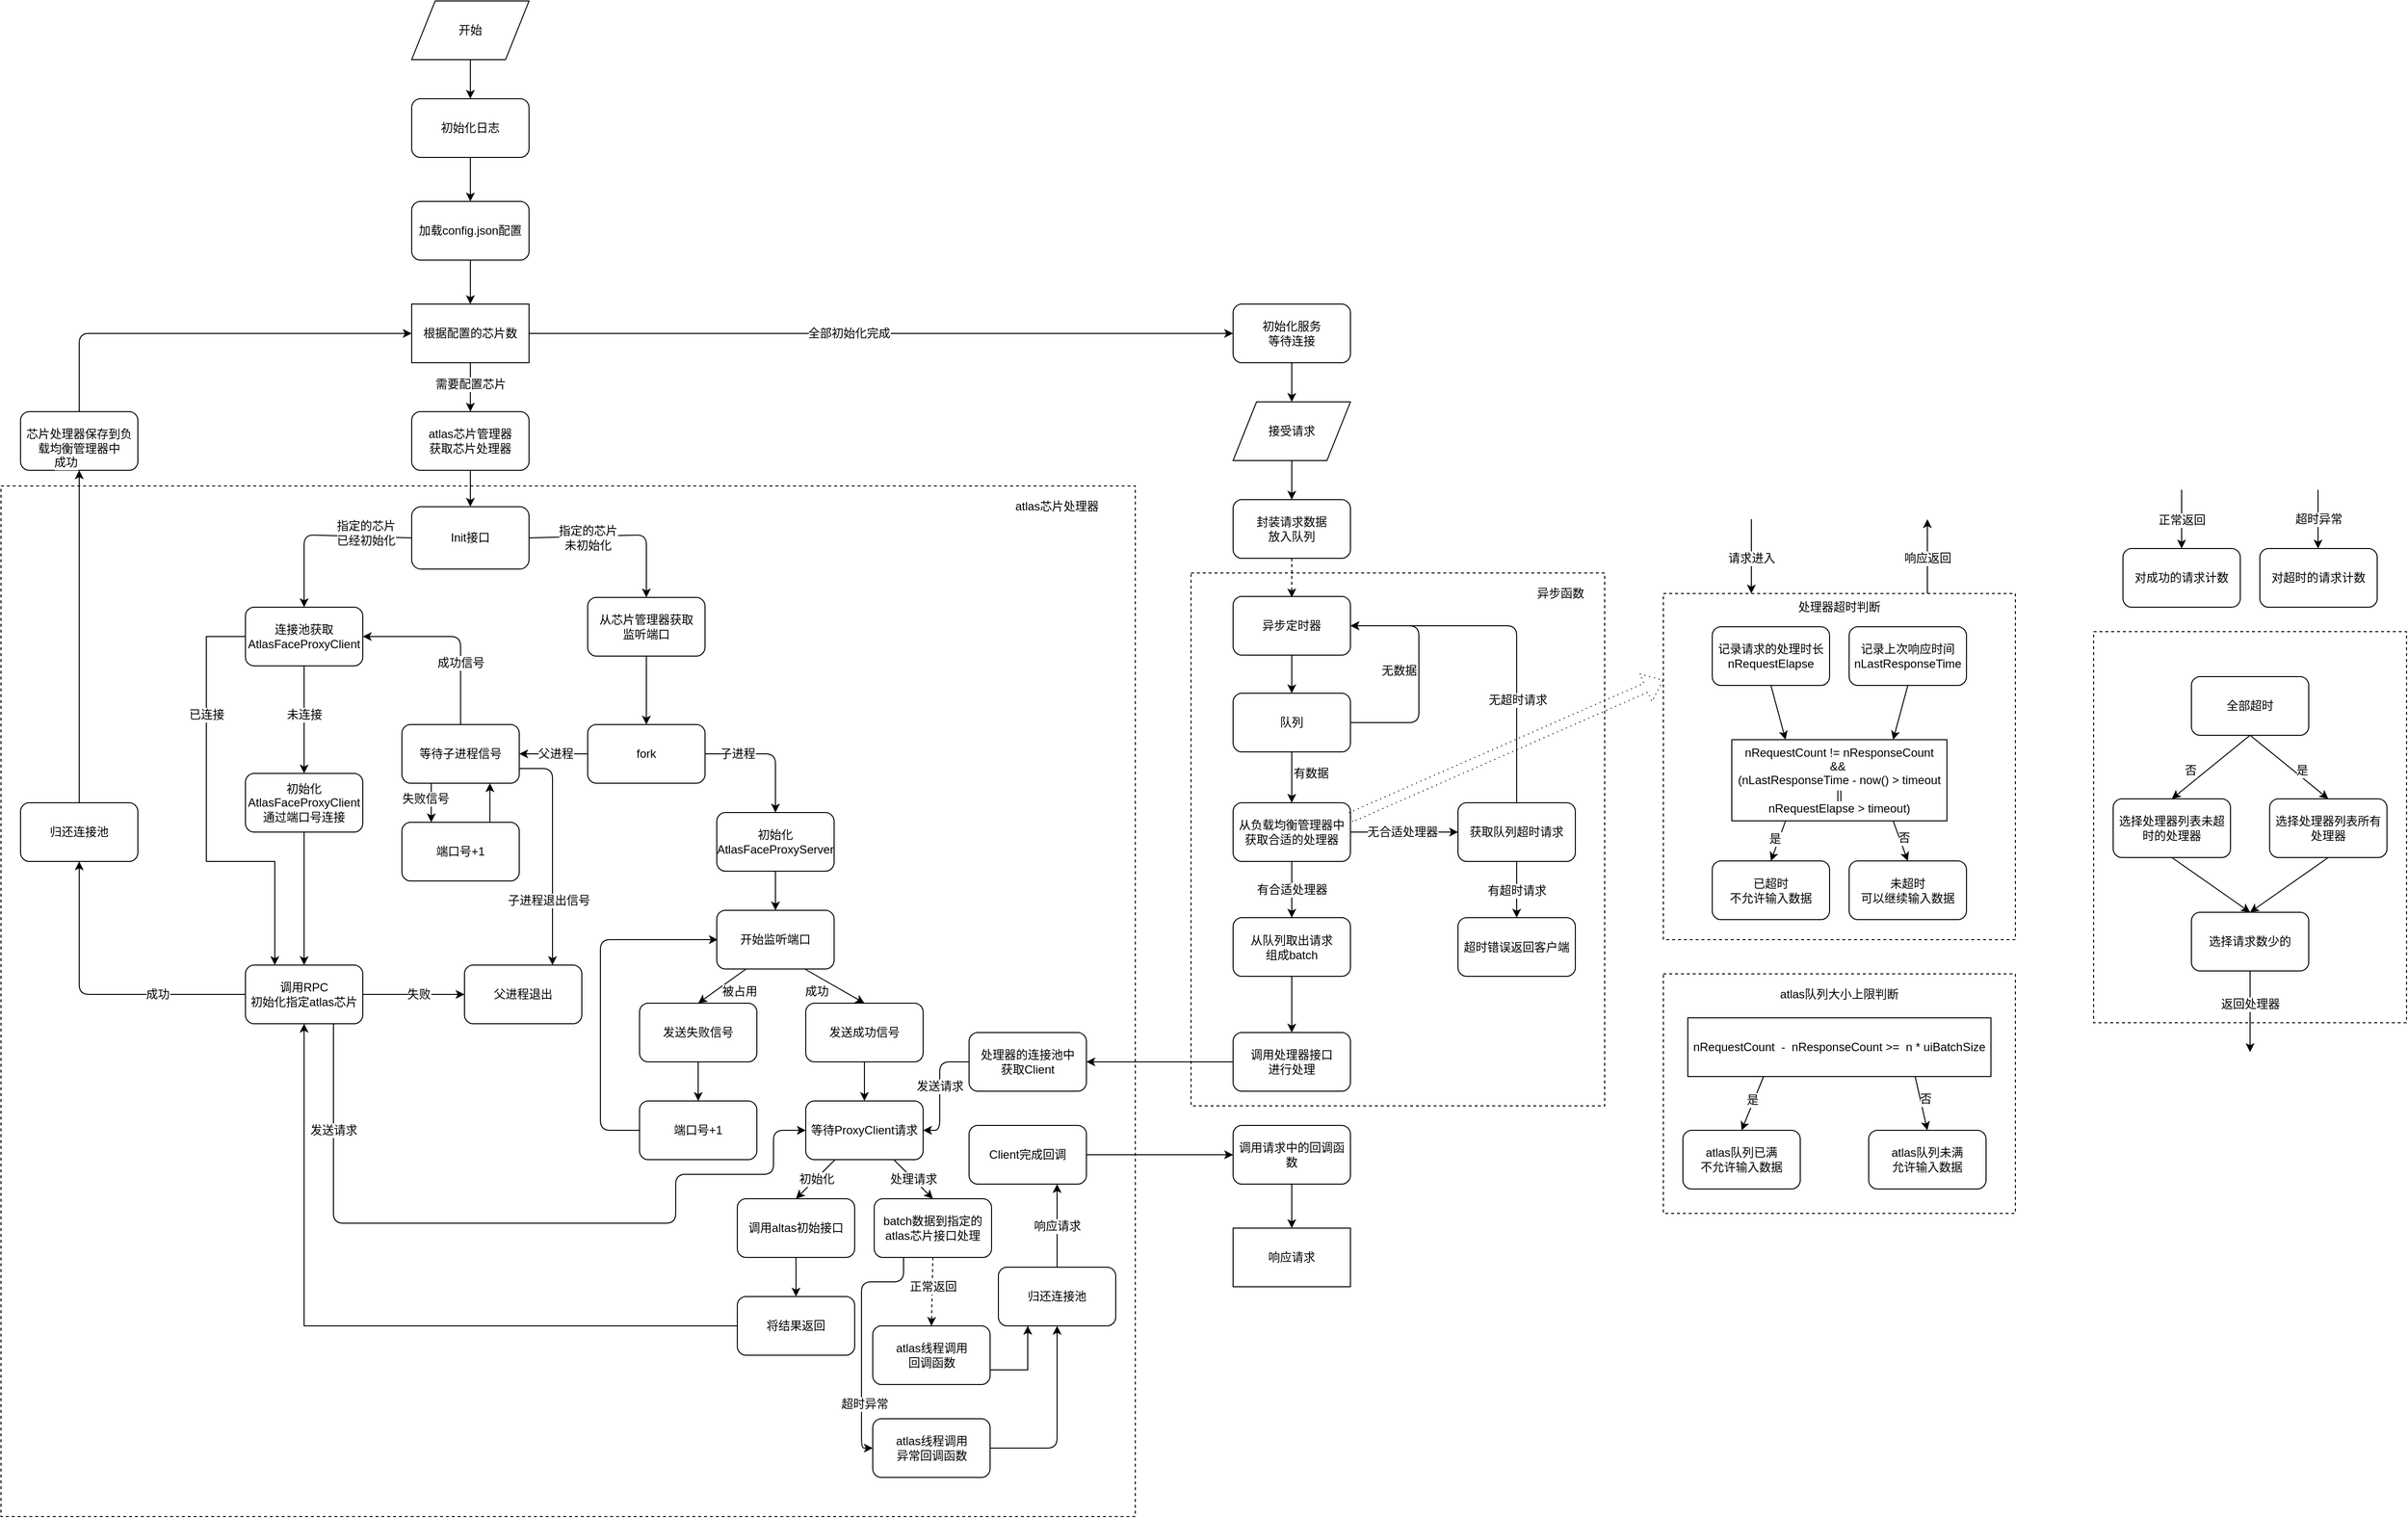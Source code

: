 <mxfile version="12.2.3" type="github" pages="1">
  <diagram id="QmE9LT3bl2_Xa9Ef4wVj" name="第 1 页">
    <mxGraphModel dx="1408" dy="3065" grid="1" gridSize="10" guides="1" tooltips="1" connect="1" arrows="1" fold="1" page="1" pageScale="1" pageWidth="1327" pageHeight="1169" math="0" shadow="0">
      <root>
        <mxCell id="0"/>
        <mxCell id="1" parent="0"/>
        <mxCell id="e0Hb0du3VfullZevtZFt-270" value="" style="rounded=0;whiteSpace=wrap;html=1;dashed=1;strokeColor=#000000;fillColor=#ffffff;" vertex="1" parent="1">
          <mxGeometry x="1267" y="-1715" width="423" height="545" as="geometry"/>
        </mxCell>
        <mxCell id="e0Hb0du3VfullZevtZFt-220" value="" style="rounded=0;whiteSpace=wrap;html=1;fillColor=#ffffff;dashed=1;" vertex="1" parent="1">
          <mxGeometry x="50" y="-1804" width="1160" height="1054" as="geometry"/>
        </mxCell>
        <mxCell id="e0Hb0du3VfullZevtZFt-221" value="atlas芯片处理器" style="text;html=1;strokeColor=none;fillColor=none;align=center;verticalAlign=middle;whiteSpace=wrap;rounded=0;dashed=1;" vertex="1" parent="1">
          <mxGeometry x="1080" y="-1793.311" width="100" height="21.379" as="geometry"/>
        </mxCell>
        <mxCell id="e0Hb0du3VfullZevtZFt-226" value="&lt;span style=&quot;white-space: normal&quot;&gt;Init接口&lt;/span&gt;" style="rounded=1;whiteSpace=wrap;html=1;fillColor=#ffffff;" vertex="1" parent="1">
          <mxGeometry x="470" y="-1782.754" width="120" height="63.737" as="geometry"/>
        </mxCell>
        <mxCell id="e0Hb0du3VfullZevtZFt-56" value="根据配置的芯片数" style="rounded=0;whiteSpace=wrap;html=1;" vertex="1" parent="1">
          <mxGeometry x="470" y="-1990" width="120" height="60" as="geometry"/>
        </mxCell>
        <mxCell id="e0Hb0du3VfullZevtZFt-77" value="" style="endArrow=classic;html=1;exitX=0.5;exitY=1;exitDx=0;exitDy=0;entryX=0.5;entryY=0;entryDx=0;entryDy=0;" edge="1" parent="1" source="e0Hb0du3VfullZevtZFt-56" target="e0Hb0du3VfullZevtZFt-140">
          <mxGeometry width="50" height="50" relative="1" as="geometry">
            <mxPoint x="637" y="-1860" as="sourcePoint"/>
            <mxPoint x="687" y="-1910" as="targetPoint"/>
          </mxGeometry>
        </mxCell>
        <mxCell id="e0Hb0du3VfullZevtZFt-101" value="需要配置芯片" style="text;html=1;resizable=0;points=[];align=center;verticalAlign=middle;labelBackgroundColor=#ffffff;" vertex="1" connectable="0" parent="e0Hb0du3VfullZevtZFt-77">
          <mxGeometry x="-0.375" y="1" relative="1" as="geometry">
            <mxPoint x="-1" y="6.5" as="offset"/>
          </mxGeometry>
        </mxCell>
        <mxCell id="e0Hb0du3VfullZevtZFt-78" value="开始" style="shape=parallelogram;perimeter=parallelogramPerimeter;whiteSpace=wrap;html=1;" vertex="1" parent="1">
          <mxGeometry x="470" y="-2300" width="120" height="60" as="geometry"/>
        </mxCell>
        <mxCell id="e0Hb0du3VfullZevtZFt-79" value="加载config.json配置" style="rounded=1;whiteSpace=wrap;html=1;" vertex="1" parent="1">
          <mxGeometry x="470" y="-2095" width="120" height="60" as="geometry"/>
        </mxCell>
        <mxCell id="e0Hb0du3VfullZevtZFt-80" value="初始化日志" style="rounded=1;whiteSpace=wrap;html=1;" vertex="1" parent="1">
          <mxGeometry x="470" y="-2200" width="120" height="60" as="geometry"/>
        </mxCell>
        <mxCell id="e0Hb0du3VfullZevtZFt-82" value="" style="endArrow=classic;html=1;exitX=0.5;exitY=1;exitDx=0;exitDy=0;entryX=0.5;entryY=0;entryDx=0;entryDy=0;" edge="1" parent="1" source="e0Hb0du3VfullZevtZFt-78" target="e0Hb0du3VfullZevtZFt-80">
          <mxGeometry width="50" height="50" relative="1" as="geometry">
            <mxPoint x="610" y="-2180" as="sourcePoint"/>
            <mxPoint x="660" y="-2230" as="targetPoint"/>
          </mxGeometry>
        </mxCell>
        <mxCell id="e0Hb0du3VfullZevtZFt-83" value="" style="endArrow=classic;html=1;exitX=0.5;exitY=1;exitDx=0;exitDy=0;entryX=0.5;entryY=0;entryDx=0;entryDy=0;" edge="1" parent="1" source="e0Hb0du3VfullZevtZFt-80" target="e0Hb0du3VfullZevtZFt-79">
          <mxGeometry width="50" height="50" relative="1" as="geometry">
            <mxPoint x="680" y="-2080" as="sourcePoint"/>
            <mxPoint x="530" y="-2090" as="targetPoint"/>
          </mxGeometry>
        </mxCell>
        <mxCell id="e0Hb0du3VfullZevtZFt-84" value="" style="endArrow=classic;html=1;exitX=0.5;exitY=1;exitDx=0;exitDy=0;entryX=0.5;entryY=0;entryDx=0;entryDy=0;" edge="1" parent="1" source="e0Hb0du3VfullZevtZFt-79" target="e0Hb0du3VfullZevtZFt-56">
          <mxGeometry width="50" height="50" relative="1" as="geometry">
            <mxPoint x="600" y="-1970" as="sourcePoint"/>
            <mxPoint x="660" y="-2010" as="targetPoint"/>
          </mxGeometry>
        </mxCell>
        <mxCell id="e0Hb0du3VfullZevtZFt-102" value="" style="endArrow=classic;html=1;exitX=1;exitY=0.5;exitDx=0;exitDy=0;entryX=0;entryY=0.5;entryDx=0;entryDy=0;" edge="1" parent="1" source="e0Hb0du3VfullZevtZFt-56" target="e0Hb0du3VfullZevtZFt-133">
          <mxGeometry width="50" height="50" relative="1" as="geometry">
            <mxPoint x="660" y="-1940" as="sourcePoint"/>
            <mxPoint x="1060" y="-1960" as="targetPoint"/>
          </mxGeometry>
        </mxCell>
        <mxCell id="e0Hb0du3VfullZevtZFt-104" value="全部初始化完成" style="text;html=1;resizable=0;points=[];align=center;verticalAlign=middle;labelBackgroundColor=#ffffff;" vertex="1" connectable="0" parent="e0Hb0du3VfullZevtZFt-102">
          <mxGeometry x="-0.325" y="1" relative="1" as="geometry">
            <mxPoint x="84" y="1" as="offset"/>
          </mxGeometry>
        </mxCell>
        <mxCell id="e0Hb0du3VfullZevtZFt-140" value="atlas芯片管理器&lt;br&gt;获取芯片处理器" style="rounded=1;whiteSpace=wrap;html=1;" vertex="1" parent="1">
          <mxGeometry x="470" y="-1880" width="120" height="60" as="geometry"/>
        </mxCell>
        <mxCell id="e0Hb0du3VfullZevtZFt-142" value="芯片处理器保存到负载均衡管理器中" style="rounded=1;whiteSpace=wrap;html=1;" vertex="1" parent="1">
          <mxGeometry x="70" y="-1880" width="120" height="60" as="geometry"/>
        </mxCell>
        <mxCell id="e0Hb0du3VfullZevtZFt-143" value="" style="endArrow=classic;html=1;exitX=0.5;exitY=0;exitDx=0;exitDy=0;entryX=0;entryY=0.5;entryDx=0;entryDy=0;" edge="1" parent="1" source="e0Hb0du3VfullZevtZFt-142" target="e0Hb0du3VfullZevtZFt-56">
          <mxGeometry width="50" height="50" relative="1" as="geometry">
            <mxPoint x="110" y="-1900" as="sourcePoint"/>
            <mxPoint x="130" y="-2000" as="targetPoint"/>
            <Array as="points">
              <mxPoint x="130" y="-1960"/>
            </Array>
          </mxGeometry>
        </mxCell>
        <mxCell id="e0Hb0du3VfullZevtZFt-57" value="&lt;span style=&quot;white-space: normal&quot;&gt;fork&lt;/span&gt;" style="rounded=1;whiteSpace=wrap;html=1;" vertex="1" parent="1">
          <mxGeometry x="650" y="-1560" width="120" height="60" as="geometry"/>
        </mxCell>
        <mxCell id="e0Hb0du3VfullZevtZFt-58" value="" style="endArrow=classic;html=1;entryX=0.5;entryY=0;entryDx=0;entryDy=0;exitX=0.5;exitY=1;exitDx=0;exitDy=0;" edge="1" parent="1" source="e0Hb0du3VfullZevtZFt-63" target="e0Hb0du3VfullZevtZFt-57">
          <mxGeometry width="50" height="50" relative="1" as="geometry">
            <mxPoint x="703" y="-1625" as="sourcePoint"/>
            <mxPoint x="703" y="-1585" as="targetPoint"/>
          </mxGeometry>
        </mxCell>
        <mxCell id="e0Hb0du3VfullZevtZFt-62" value="" style="endArrow=classic;html=1;exitX=1;exitY=0.5;exitDx=0;exitDy=0;entryX=0.5;entryY=0;entryDx=0;entryDy=0;" edge="1" parent="1" source="e0Hb0du3VfullZevtZFt-57" target="e0Hb0du3VfullZevtZFt-60">
          <mxGeometry width="50" height="50" relative="1" as="geometry">
            <mxPoint x="700" y="-1280" as="sourcePoint"/>
            <mxPoint x="620" y="-1320" as="targetPoint"/>
            <Array as="points">
              <mxPoint x="842" y="-1530"/>
            </Array>
          </mxGeometry>
        </mxCell>
        <mxCell id="e0Hb0du3VfullZevtZFt-87" value="子进程" style="text;html=1;resizable=0;points=[];align=center;verticalAlign=middle;labelBackgroundColor=#ffffff;" vertex="1" connectable="0" parent="e0Hb0du3VfullZevtZFt-62">
          <mxGeometry x="0.15" y="-1" relative="1" as="geometry">
            <mxPoint x="-38" y="-4" as="offset"/>
          </mxGeometry>
        </mxCell>
        <mxCell id="e0Hb0du3VfullZevtZFt-63" value="从芯片管理器获取&lt;br&gt;监听端口" style="rounded=1;whiteSpace=wrap;html=1;" vertex="1" parent="1">
          <mxGeometry x="650" y="-1690" width="120" height="60" as="geometry"/>
        </mxCell>
        <mxCell id="e0Hb0du3VfullZevtZFt-88" value="等待子进程信号" style="rounded=1;whiteSpace=wrap;html=1;" vertex="1" parent="1">
          <mxGeometry x="460" y="-1560" width="120" height="60" as="geometry"/>
        </mxCell>
        <mxCell id="e0Hb0du3VfullZevtZFt-89" value="" style="endArrow=classic;html=1;entryX=1;entryY=0.5;entryDx=0;entryDy=0;exitX=0;exitY=0.5;exitDx=0;exitDy=0;" edge="1" parent="1" source="e0Hb0du3VfullZevtZFt-57" target="e0Hb0du3VfullZevtZFt-88">
          <mxGeometry width="50" height="50" relative="1" as="geometry">
            <mxPoint x="560" y="-1390" as="sourcePoint"/>
            <mxPoint x="590" y="-1350" as="targetPoint"/>
          </mxGeometry>
        </mxCell>
        <mxCell id="e0Hb0du3VfullZevtZFt-90" value="父进程" style="text;html=1;resizable=0;points=[];align=center;verticalAlign=middle;labelBackgroundColor=#ffffff;" vertex="1" connectable="0" parent="e0Hb0du3VfullZevtZFt-89">
          <mxGeometry x="-0.364" y="1" relative="1" as="geometry">
            <mxPoint x="-11" y="-1" as="offset"/>
          </mxGeometry>
        </mxCell>
        <mxCell id="e0Hb0du3VfullZevtZFt-93" value="初始化&lt;br&gt;AtlasFaceProxyClient&lt;br&gt;通过端口号连接" style="rounded=1;whiteSpace=wrap;html=1;" vertex="1" parent="1">
          <mxGeometry x="300" y="-1510" width="120" height="60" as="geometry"/>
        </mxCell>
        <mxCell id="e0Hb0du3VfullZevtZFt-94" value="" style="endArrow=classic;html=1;exitX=0.5;exitY=1;exitDx=0;exitDy=0;entryX=0.5;entryY=0;entryDx=0;entryDy=0;" edge="1" parent="1" source="e0Hb0du3VfullZevtZFt-93" target="e0Hb0du3VfullZevtZFt-95">
          <mxGeometry width="50" height="50" relative="1" as="geometry">
            <mxPoint x="400" y="-1080" as="sourcePoint"/>
            <mxPoint x="400" y="-1120" as="targetPoint"/>
          </mxGeometry>
        </mxCell>
        <mxCell id="e0Hb0du3VfullZevtZFt-95" value="调用RPC&lt;br&gt;初始化指定atlas芯片" style="rounded=1;whiteSpace=wrap;html=1;" vertex="1" parent="1">
          <mxGeometry x="300" y="-1314" width="120" height="60" as="geometry"/>
        </mxCell>
        <mxCell id="e0Hb0du3VfullZevtZFt-106" value="端口号+1" style="rounded=1;whiteSpace=wrap;html=1;" vertex="1" parent="1">
          <mxGeometry x="460" y="-1460" width="120" height="60" as="geometry"/>
        </mxCell>
        <mxCell id="e0Hb0du3VfullZevtZFt-107" value="" style="endArrow=classic;html=1;entryX=0.25;entryY=0;entryDx=0;entryDy=0;exitX=0.25;exitY=1;exitDx=0;exitDy=0;" edge="1" parent="1" source="e0Hb0du3VfullZevtZFt-88" target="e0Hb0du3VfullZevtZFt-106">
          <mxGeometry width="50" height="50" relative="1" as="geometry">
            <mxPoint x="490" y="-1490" as="sourcePoint"/>
            <mxPoint x="530" y="-1510" as="targetPoint"/>
          </mxGeometry>
        </mxCell>
        <mxCell id="e0Hb0du3VfullZevtZFt-108" value="失败信号" style="text;html=1;resizable=0;points=[];align=center;verticalAlign=middle;labelBackgroundColor=#ffffff;" vertex="1" connectable="0" parent="e0Hb0du3VfullZevtZFt-107">
          <mxGeometry x="-0.34" relative="1" as="geometry">
            <mxPoint x="-6.5" y="3" as="offset"/>
          </mxGeometry>
        </mxCell>
        <mxCell id="e0Hb0du3VfullZevtZFt-110" value="" style="endArrow=classic;html=1;entryX=0.75;entryY=1;entryDx=0;entryDy=0;exitX=0.75;exitY=0;exitDx=0;exitDy=0;" edge="1" parent="1" source="e0Hb0du3VfullZevtZFt-106" target="e0Hb0du3VfullZevtZFt-88">
          <mxGeometry width="50" height="50" relative="1" as="geometry">
            <mxPoint x="550" y="-1250" as="sourcePoint"/>
            <mxPoint x="510" y="-1230" as="targetPoint"/>
          </mxGeometry>
        </mxCell>
        <mxCell id="e0Hb0du3VfullZevtZFt-111" value="" style="endArrow=classic;html=1;entryX=0.75;entryY=0;entryDx=0;entryDy=0;exitX=1;exitY=0.75;exitDx=0;exitDy=0;" edge="1" parent="1" source="e0Hb0du3VfullZevtZFt-88" target="e0Hb0du3VfullZevtZFt-113">
          <mxGeometry width="50" height="50" relative="1" as="geometry">
            <mxPoint x="610" y="-1510" as="sourcePoint"/>
            <mxPoint x="510" y="-1260" as="targetPoint"/>
            <Array as="points">
              <mxPoint x="614" y="-1515"/>
            </Array>
          </mxGeometry>
        </mxCell>
        <mxCell id="e0Hb0du3VfullZevtZFt-112" value="子进程退出信号" style="text;html=1;resizable=0;points=[];align=center;verticalAlign=middle;labelBackgroundColor=#ffffff;" vertex="1" connectable="0" parent="e0Hb0du3VfullZevtZFt-111">
          <mxGeometry x="0.378" y="1" relative="1" as="geometry">
            <mxPoint x="-5" y="7" as="offset"/>
          </mxGeometry>
        </mxCell>
        <mxCell id="e0Hb0du3VfullZevtZFt-113" value="父进程退出" style="rounded=1;whiteSpace=wrap;html=1;" vertex="1" parent="1">
          <mxGeometry x="524" y="-1314" width="120" height="60" as="geometry"/>
        </mxCell>
        <mxCell id="e0Hb0du3VfullZevtZFt-114" value="" style="endArrow=classic;html=1;exitX=1;exitY=0.5;exitDx=0;exitDy=0;entryX=0;entryY=0.5;entryDx=0;entryDy=0;" edge="1" parent="1" source="e0Hb0du3VfullZevtZFt-95" target="e0Hb0du3VfullZevtZFt-113">
          <mxGeometry width="50" height="50" relative="1" as="geometry">
            <mxPoint x="474" y="-1174" as="sourcePoint"/>
            <mxPoint x="524" y="-1224" as="targetPoint"/>
          </mxGeometry>
        </mxCell>
        <mxCell id="e0Hb0du3VfullZevtZFt-115" value="失败" style="text;html=1;resizable=0;points=[];align=center;verticalAlign=middle;labelBackgroundColor=#ffffff;" vertex="1" connectable="0" parent="e0Hb0du3VfullZevtZFt-114">
          <mxGeometry x="0.286" y="1" relative="1" as="geometry">
            <mxPoint x="-10" y="1" as="offset"/>
          </mxGeometry>
        </mxCell>
        <mxCell id="e0Hb0du3VfullZevtZFt-123" value="" style="endArrow=classic;html=1;exitX=0.5;exitY=0;exitDx=0;exitDy=0;entryX=1;entryY=0.5;entryDx=0;entryDy=0;" edge="1" parent="1" source="e0Hb0du3VfullZevtZFt-88" target="e0Hb0du3VfullZevtZFt-126">
          <mxGeometry width="50" height="50" relative="1" as="geometry">
            <mxPoint x="400" y="-1360" as="sourcePoint"/>
            <mxPoint x="490" y="-1660" as="targetPoint"/>
            <Array as="points">
              <mxPoint x="520" y="-1650"/>
            </Array>
          </mxGeometry>
        </mxCell>
        <mxCell id="e0Hb0du3VfullZevtZFt-124" value="成功信号" style="text;html=1;resizable=0;points=[];align=center;verticalAlign=middle;labelBackgroundColor=#ffffff;" vertex="1" connectable="0" parent="e0Hb0du3VfullZevtZFt-123">
          <mxGeometry x="-0.461" y="-1" relative="1" as="geometry">
            <mxPoint x="-1" y="-12.5" as="offset"/>
          </mxGeometry>
        </mxCell>
        <mxCell id="e0Hb0du3VfullZevtZFt-218" style="edgeStyle=orthogonalEdgeStyle;rounded=0;orthogonalLoop=1;jettySize=auto;html=1;exitX=0;exitY=0.5;exitDx=0;exitDy=0;entryX=0.25;entryY=0;entryDx=0;entryDy=0;" edge="1" parent="1" source="e0Hb0du3VfullZevtZFt-126" target="e0Hb0du3VfullZevtZFt-95">
          <mxGeometry relative="1" as="geometry">
            <Array as="points">
              <mxPoint x="260" y="-1650"/>
              <mxPoint x="260" y="-1420"/>
              <mxPoint x="330" y="-1420"/>
            </Array>
          </mxGeometry>
        </mxCell>
        <mxCell id="e0Hb0du3VfullZevtZFt-219" value="已连接" style="text;html=1;resizable=0;points=[];align=center;verticalAlign=middle;labelBackgroundColor=#ffffff;" vertex="1" connectable="0" parent="e0Hb0du3VfullZevtZFt-218">
          <mxGeometry x="-0.452" y="2" relative="1" as="geometry">
            <mxPoint x="-2" y="-2" as="offset"/>
          </mxGeometry>
        </mxCell>
        <mxCell id="e0Hb0du3VfullZevtZFt-126" value="连接池获取&lt;br&gt;AtlasFaceProxyClient" style="rounded=1;whiteSpace=wrap;html=1;" vertex="1" parent="1">
          <mxGeometry x="300" y="-1680" width="120" height="60" as="geometry"/>
        </mxCell>
        <mxCell id="e0Hb0du3VfullZevtZFt-131" value="" style="endArrow=classic;html=1;exitX=0.5;exitY=0;exitDx=0;exitDy=0;" edge="1" parent="1" source="e0Hb0du3VfullZevtZFt-246" target="e0Hb0du3VfullZevtZFt-142">
          <mxGeometry width="50" height="50" relative="1" as="geometry">
            <mxPoint x="210" y="-1285" as="sourcePoint"/>
            <mxPoint x="130" y="-1455" as="targetPoint"/>
            <Array as="points"/>
          </mxGeometry>
        </mxCell>
        <mxCell id="e0Hb0du3VfullZevtZFt-132" value="成功" style="text;html=1;resizable=0;points=[];align=center;verticalAlign=middle;labelBackgroundColor=#ffffff;" vertex="1" connectable="0" parent="e0Hb0du3VfullZevtZFt-131">
          <mxGeometry x="-0.561" y="-1" relative="1" as="geometry">
            <mxPoint x="-15" y="-274" as="offset"/>
          </mxGeometry>
        </mxCell>
        <mxCell id="e0Hb0du3VfullZevtZFt-91" value="" style="endArrow=classic;html=1;exitX=0.5;exitY=1;exitDx=0;exitDy=0;entryX=0.5;entryY=0;entryDx=0;entryDy=0;" edge="1" parent="1" source="e0Hb0du3VfullZevtZFt-126" target="e0Hb0du3VfullZevtZFt-93">
          <mxGeometry width="50" height="50" relative="1" as="geometry">
            <mxPoint x="400" y="-1260" as="sourcePoint"/>
            <mxPoint x="340" y="-1310" as="targetPoint"/>
          </mxGeometry>
        </mxCell>
        <mxCell id="e0Hb0du3VfullZevtZFt-217" value="未连接" style="text;html=1;resizable=0;points=[];align=center;verticalAlign=middle;labelBackgroundColor=#ffffff;" vertex="1" connectable="0" parent="e0Hb0du3VfullZevtZFt-91">
          <mxGeometry x="-0.2" y="5" relative="1" as="geometry">
            <mxPoint x="-5" y="6" as="offset"/>
          </mxGeometry>
        </mxCell>
        <mxCell id="e0Hb0du3VfullZevtZFt-141" value="" style="endArrow=classic;html=1;exitX=0.5;exitY=1;exitDx=0;exitDy=0;entryX=0.5;entryY=0;entryDx=0;entryDy=0;" edge="1" parent="1" source="e0Hb0du3VfullZevtZFt-140" target="e0Hb0du3VfullZevtZFt-226">
          <mxGeometry width="50" height="50" relative="1" as="geometry">
            <mxPoint x="530" y="-1500" as="sourcePoint"/>
            <mxPoint x="530" y="-1784" as="targetPoint"/>
          </mxGeometry>
        </mxCell>
        <mxCell id="e0Hb0du3VfullZevtZFt-151" value="" style="endArrow=classic;html=1;entryX=0.5;entryY=1;entryDx=0;entryDy=0;exitX=1;exitY=0.5;exitDx=0;exitDy=0;" edge="1" parent="1" source="e0Hb0du3VfullZevtZFt-283" target="e0Hb0du3VfullZevtZFt-243">
          <mxGeometry width="50" height="50" relative="1" as="geometry">
            <mxPoint x="993" y="-730" as="sourcePoint"/>
            <mxPoint x="1360" y="-860" as="targetPoint"/>
            <Array as="points">
              <mxPoint x="1130" y="-820"/>
            </Array>
          </mxGeometry>
        </mxCell>
        <mxCell id="e0Hb0du3VfullZevtZFt-153" value="" style="endArrow=classic;html=1;exitX=0;exitY=0.5;exitDx=0;exitDy=0;entryX=1;entryY=0.5;entryDx=0;entryDy=0;" edge="1" parent="1" source="e0Hb0du3VfullZevtZFt-152" target="e0Hb0du3VfullZevtZFt-144">
          <mxGeometry width="50" height="50" relative="1" as="geometry">
            <mxPoint x="1070" y="-1250" as="sourcePoint"/>
            <mxPoint x="1120" y="-1300" as="targetPoint"/>
            <Array as="points">
              <mxPoint x="1210" y="-1215"/>
            </Array>
          </mxGeometry>
        </mxCell>
        <mxCell id="e0Hb0du3VfullZevtZFt-195" style="edgeStyle=orthogonalEdgeStyle;rounded=0;orthogonalLoop=1;jettySize=auto;html=1;exitX=0;exitY=0.5;exitDx=0;exitDy=0;entryX=0.5;entryY=1;entryDx=0;entryDy=0;" edge="1" parent="1" source="e0Hb0du3VfullZevtZFt-192" target="e0Hb0du3VfullZevtZFt-95">
          <mxGeometry relative="1" as="geometry"/>
        </mxCell>
        <mxCell id="e0Hb0du3VfullZevtZFt-205" value="" style="endArrow=classic;html=1;exitX=1;exitY=0.5;exitDx=0;exitDy=0;entryX=0.5;entryY=0;entryDx=0;entryDy=0;" edge="1" parent="1" source="e0Hb0du3VfullZevtZFt-226" target="e0Hb0du3VfullZevtZFt-63">
          <mxGeometry width="50" height="50" relative="1" as="geometry">
            <mxPoint x="590" y="-1754" as="sourcePoint"/>
            <mxPoint x="580" y="-1650" as="targetPoint"/>
            <Array as="points">
              <mxPoint x="710" y="-1754"/>
            </Array>
          </mxGeometry>
        </mxCell>
        <mxCell id="e0Hb0du3VfullZevtZFt-206" value="指定的芯片&lt;br&gt;未初始化" style="text;html=1;resizable=0;points=[];align=center;verticalAlign=middle;labelBackgroundColor=#ffffff;" vertex="1" connectable="0" parent="e0Hb0du3VfullZevtZFt-205">
          <mxGeometry x="-0.783" y="1" relative="1" as="geometry">
            <mxPoint x="40" y="1" as="offset"/>
          </mxGeometry>
        </mxCell>
        <mxCell id="e0Hb0du3VfullZevtZFt-211" value="" style="endArrow=classic;html=1;entryX=0.5;entryY=0;entryDx=0;entryDy=0;exitX=0;exitY=0.5;exitDx=0;exitDy=0;" edge="1" parent="1" source="e0Hb0du3VfullZevtZFt-226" target="e0Hb0du3VfullZevtZFt-126">
          <mxGeometry width="50" height="50" relative="1" as="geometry">
            <mxPoint x="470" y="-1754" as="sourcePoint"/>
            <mxPoint x="390" y="-1680" as="targetPoint"/>
            <Array as="points">
              <mxPoint x="360" y="-1754"/>
            </Array>
          </mxGeometry>
        </mxCell>
        <mxCell id="e0Hb0du3VfullZevtZFt-213" value="指定的芯片&lt;br&gt;已经初始化" style="text;html=1;resizable=0;points=[];align=center;verticalAlign=middle;labelBackgroundColor=#ffffff;" vertex="1" connectable="0" parent="1">
          <mxGeometry x="384.077" y="-1767.186" as="geometry">
            <mxPoint x="38.5" y="10.5" as="offset"/>
          </mxGeometry>
        </mxCell>
        <mxCell id="e0Hb0du3VfullZevtZFt-216" value="" style="group" vertex="1" connectable="0" parent="1">
          <mxGeometry x="2190" y="-1800" width="320" height="575" as="geometry"/>
        </mxCell>
        <mxCell id="e0Hb0du3VfullZevtZFt-53" value="" style="group" vertex="1" connectable="0" parent="e0Hb0du3VfullZevtZFt-216">
          <mxGeometry y="165" width="320" height="410" as="geometry"/>
        </mxCell>
        <mxCell id="e0Hb0du3VfullZevtZFt-51" value="" style="rounded=0;whiteSpace=wrap;html=1;dashed=1;" vertex="1" parent="e0Hb0du3VfullZevtZFt-53">
          <mxGeometry y="-20" width="320" height="400" as="geometry"/>
        </mxCell>
        <mxCell id="e0Hb0du3VfullZevtZFt-26" value="选择请求数少的" style="rounded=1;whiteSpace=wrap;html=1;" vertex="1" parent="e0Hb0du3VfullZevtZFt-53">
          <mxGeometry x="100" y="267" width="120" height="60" as="geometry"/>
        </mxCell>
        <mxCell id="e0Hb0du3VfullZevtZFt-27" value="" style="endArrow=classic;html=1;entryX=0.5;entryY=0;entryDx=0;entryDy=0;exitX=0.5;exitY=1;exitDx=0;exitDy=0;" edge="1" parent="e0Hb0du3VfullZevtZFt-53" source="e0Hb0du3VfullZevtZFt-34" target="e0Hb0du3VfullZevtZFt-26">
          <mxGeometry width="50" height="50" relative="1" as="geometry">
            <mxPoint x="90" y="224.5" as="sourcePoint"/>
            <mxPoint x="90" y="244.5" as="targetPoint"/>
          </mxGeometry>
        </mxCell>
        <mxCell id="e0Hb0du3VfullZevtZFt-34" value="选择处理器列表未超时的处理器" style="rounded=1;whiteSpace=wrap;html=1;" vertex="1" parent="e0Hb0du3VfullZevtZFt-53">
          <mxGeometry x="20" y="151" width="120" height="60" as="geometry"/>
        </mxCell>
        <mxCell id="e0Hb0du3VfullZevtZFt-35" value="" style="endArrow=classic;html=1;entryX=0.5;entryY=0;entryDx=0;entryDy=0;exitX=0.5;exitY=1;exitDx=0;exitDy=0;" edge="1" parent="e0Hb0du3VfullZevtZFt-53" source="e0Hb0du3VfullZevtZFt-42" target="e0Hb0du3VfullZevtZFt-34">
          <mxGeometry width="50" height="50" relative="1" as="geometry">
            <mxPoint x="160" y="95" as="sourcePoint"/>
            <mxPoint x="160" y="77" as="targetPoint"/>
          </mxGeometry>
        </mxCell>
        <mxCell id="e0Hb0du3VfullZevtZFt-37" value="否" style="text;html=1;resizable=0;points=[];align=center;verticalAlign=middle;labelBackgroundColor=#ffffff;" vertex="1" connectable="0" parent="e0Hb0du3VfullZevtZFt-35">
          <mxGeometry x="0.488" y="4" relative="1" as="geometry">
            <mxPoint x="-4" y="-15.5" as="offset"/>
          </mxGeometry>
        </mxCell>
        <mxCell id="e0Hb0du3VfullZevtZFt-40" value="&lt;span style=&quot;white-space: normal&quot;&gt;选择处理器列表所有处理器&lt;/span&gt;" style="rounded=1;whiteSpace=wrap;html=1;" vertex="1" parent="e0Hb0du3VfullZevtZFt-53">
          <mxGeometry x="180" y="151" width="120" height="60" as="geometry"/>
        </mxCell>
        <mxCell id="e0Hb0du3VfullZevtZFt-41" value="" style="endArrow=classic;html=1;exitX=0.5;exitY=1;exitDx=0;exitDy=0;entryX=0.5;entryY=0;entryDx=0;entryDy=0;" edge="1" parent="e0Hb0du3VfullZevtZFt-53" source="e0Hb0du3VfullZevtZFt-40" target="e0Hb0du3VfullZevtZFt-26">
          <mxGeometry width="50" height="50" relative="1" as="geometry">
            <mxPoint x="240" y="297" as="sourcePoint"/>
            <mxPoint x="230" y="247" as="targetPoint"/>
          </mxGeometry>
        </mxCell>
        <mxCell id="e0Hb0du3VfullZevtZFt-42" value="&lt;span style=&quot;white-space: normal&quot;&gt;全部超时&lt;/span&gt;" style="rounded=1;whiteSpace=wrap;html=1;" vertex="1" parent="e0Hb0du3VfullZevtZFt-53">
          <mxGeometry x="100" y="26" width="120" height="60" as="geometry"/>
        </mxCell>
        <mxCell id="e0Hb0du3VfullZevtZFt-38" value="" style="endArrow=classic;html=1;exitX=0.5;exitY=1;exitDx=0;exitDy=0;entryX=0.5;entryY=0;entryDx=0;entryDy=0;" edge="1" parent="e0Hb0du3VfullZevtZFt-53" source="e0Hb0du3VfullZevtZFt-42" target="e0Hb0du3VfullZevtZFt-40">
          <mxGeometry width="50" height="50" relative="1" as="geometry">
            <mxPoint x="160" y="95" as="sourcePoint"/>
            <mxPoint x="230" y="137" as="targetPoint"/>
          </mxGeometry>
        </mxCell>
        <mxCell id="e0Hb0du3VfullZevtZFt-39" value="是" style="text;html=1;resizable=0;points=[];align=center;verticalAlign=middle;labelBackgroundColor=#ffffff;" vertex="1" connectable="0" parent="e0Hb0du3VfullZevtZFt-38">
          <mxGeometry x="0.37" y="3" relative="1" as="geometry">
            <mxPoint x="-3.5" y="-6" as="offset"/>
          </mxGeometry>
        </mxCell>
        <mxCell id="e0Hb0du3VfullZevtZFt-43" value="" style="endArrow=classic;html=1;exitX=0.5;exitY=1;exitDx=0;exitDy=0;" edge="1" parent="e0Hb0du3VfullZevtZFt-53" source="e0Hb0du3VfullZevtZFt-26">
          <mxGeometry width="50" height="50" relative="1" as="geometry">
            <mxPoint x="160" y="407" as="sourcePoint"/>
            <mxPoint x="160" y="410" as="targetPoint"/>
          </mxGeometry>
        </mxCell>
        <mxCell id="e0Hb0du3VfullZevtZFt-44" value="返回处理器" style="text;html=1;resizable=0;points=[];align=center;verticalAlign=middle;labelBackgroundColor=#ffffff;" vertex="1" connectable="0" parent="e0Hb0du3VfullZevtZFt-43">
          <mxGeometry x="-0.4" y="-1" relative="1" as="geometry">
            <mxPoint x="1" y="9" as="offset"/>
          </mxGeometry>
        </mxCell>
        <mxCell id="e0Hb0du3VfullZevtZFt-54" value="" style="group" vertex="1" connectable="0" parent="e0Hb0du3VfullZevtZFt-216">
          <mxGeometry x="30" width="260" height="120" as="geometry"/>
        </mxCell>
        <mxCell id="e0Hb0du3VfullZevtZFt-16" value="对成功的请求计数" style="rounded=1;whiteSpace=wrap;html=1;" vertex="1" parent="e0Hb0du3VfullZevtZFt-54">
          <mxGeometry y="60" width="120" height="60" as="geometry"/>
        </mxCell>
        <mxCell id="e0Hb0du3VfullZevtZFt-21" value="" style="endArrow=classic;html=1;entryX=0.5;entryY=0;entryDx=0;entryDy=0;" edge="1" parent="e0Hb0du3VfullZevtZFt-54" target="e0Hb0du3VfullZevtZFt-16">
          <mxGeometry width="50" height="50" relative="1" as="geometry">
            <mxPoint x="60" as="sourcePoint"/>
            <mxPoint x="50" y="-90" as="targetPoint"/>
          </mxGeometry>
        </mxCell>
        <mxCell id="e0Hb0du3VfullZevtZFt-22" value="正常返回" style="text;html=1;resizable=0;points=[];align=center;verticalAlign=middle;labelBackgroundColor=#ffffff;" vertex="1" connectable="0" parent="e0Hb0du3VfullZevtZFt-21">
          <mxGeometry x="0.38" relative="1" as="geometry">
            <mxPoint y="-11" as="offset"/>
          </mxGeometry>
        </mxCell>
        <mxCell id="e0Hb0du3VfullZevtZFt-23" value="" style="endArrow=classic;html=1;" edge="1" parent="e0Hb0du3VfullZevtZFt-54">
          <mxGeometry width="50" height="50" relative="1" as="geometry">
            <mxPoint x="199.5" as="sourcePoint"/>
            <mxPoint x="199.5" y="60" as="targetPoint"/>
          </mxGeometry>
        </mxCell>
        <mxCell id="e0Hb0du3VfullZevtZFt-24" value="超时异常" style="text;html=1;resizable=0;points=[];align=center;verticalAlign=middle;labelBackgroundColor=#ffffff;" vertex="1" connectable="0" parent="e0Hb0du3VfullZevtZFt-23">
          <mxGeometry x="-0.333" relative="1" as="geometry">
            <mxPoint y="10" as="offset"/>
          </mxGeometry>
        </mxCell>
        <mxCell id="e0Hb0du3VfullZevtZFt-25" value="对超时的请求计数" style="rounded=1;whiteSpace=wrap;html=1;" vertex="1" parent="e0Hb0du3VfullZevtZFt-54">
          <mxGeometry x="140" y="60" width="120" height="60" as="geometry"/>
        </mxCell>
        <mxCell id="e0Hb0du3VfullZevtZFt-60" value="&lt;span style=&quot;white-space: normal&quot;&gt;初始化&lt;/span&gt;&lt;br style=&quot;white-space: normal&quot;&gt;&lt;span style=&quot;white-space: normal&quot;&gt;AtlasFaceProxyServer&lt;/span&gt;" style="rounded=1;whiteSpace=wrap;html=1;" vertex="1" parent="1">
          <mxGeometry x="782" y="-1470" width="120" height="60" as="geometry"/>
        </mxCell>
        <mxCell id="e0Hb0du3VfullZevtZFt-66" value="开始监听端口" style="rounded=1;whiteSpace=wrap;html=1;" vertex="1" parent="1">
          <mxGeometry x="782" y="-1370" width="120" height="60" as="geometry"/>
        </mxCell>
        <mxCell id="e0Hb0du3VfullZevtZFt-67" value="" style="endArrow=classic;html=1;exitX=0.5;exitY=1;exitDx=0;exitDy=0;entryX=0.5;entryY=0;entryDx=0;entryDy=0;" edge="1" parent="1" source="e0Hb0du3VfullZevtZFt-60" target="e0Hb0du3VfullZevtZFt-66">
          <mxGeometry width="50" height="50" relative="1" as="geometry">
            <mxPoint x="959" y="-1360" as="sourcePoint"/>
            <mxPoint x="1009" y="-1410" as="targetPoint"/>
          </mxGeometry>
        </mxCell>
        <mxCell id="e0Hb0du3VfullZevtZFt-68" value="发送成功信号" style="rounded=1;whiteSpace=wrap;html=1;" vertex="1" parent="1">
          <mxGeometry x="873" y="-1275" width="120" height="60" as="geometry"/>
        </mxCell>
        <mxCell id="e0Hb0du3VfullZevtZFt-69" value="发送失败信号&lt;br&gt;" style="rounded=1;whiteSpace=wrap;html=1;" vertex="1" parent="1">
          <mxGeometry x="703" y="-1275" width="120" height="60" as="geometry"/>
        </mxCell>
        <mxCell id="e0Hb0du3VfullZevtZFt-72" value="" style="endArrow=classic;html=1;exitX=0.25;exitY=1;exitDx=0;exitDy=0;entryX=0.5;entryY=0;entryDx=0;entryDy=0;" edge="1" parent="1" source="e0Hb0du3VfullZevtZFt-66" target="e0Hb0du3VfullZevtZFt-69">
          <mxGeometry width="50" height="50" relative="1" as="geometry">
            <mxPoint x="939" y="-1280" as="sourcePoint"/>
            <mxPoint x="989" y="-1330" as="targetPoint"/>
          </mxGeometry>
        </mxCell>
        <mxCell id="e0Hb0du3VfullZevtZFt-116" value="被占用" style="text;html=1;resizable=0;points=[];align=center;verticalAlign=middle;labelBackgroundColor=#ffffff;" vertex="1" connectable="0" parent="e0Hb0du3VfullZevtZFt-72">
          <mxGeometry x="-0.44" y="1" relative="1" as="geometry">
            <mxPoint x="6" y="12" as="offset"/>
          </mxGeometry>
        </mxCell>
        <mxCell id="e0Hb0du3VfullZevtZFt-117" value="" style="endArrow=classic;html=1;exitX=0.5;exitY=1;exitDx=0;exitDy=0;entryX=0.5;entryY=0;entryDx=0;entryDy=0;" edge="1" parent="1" source="e0Hb0du3VfullZevtZFt-69" target="e0Hb0du3VfullZevtZFt-118">
          <mxGeometry width="50" height="50" relative="1" as="geometry">
            <mxPoint x="879" y="-1120" as="sourcePoint"/>
            <mxPoint x="909" y="-1160" as="targetPoint"/>
          </mxGeometry>
        </mxCell>
        <mxCell id="e0Hb0du3VfullZevtZFt-118" value="端口号+1" style="rounded=1;whiteSpace=wrap;html=1;" vertex="1" parent="1">
          <mxGeometry x="703" y="-1175" width="120" height="60" as="geometry"/>
        </mxCell>
        <mxCell id="e0Hb0du3VfullZevtZFt-121" value="" style="endArrow=classic;html=1;exitX=0;exitY=0.5;exitDx=0;exitDy=0;" edge="1" parent="1" source="e0Hb0du3VfullZevtZFt-118">
          <mxGeometry width="50" height="50" relative="1" as="geometry">
            <mxPoint x="1029" y="-1100" as="sourcePoint"/>
            <mxPoint x="783" y="-1340" as="targetPoint"/>
            <Array as="points">
              <mxPoint x="663" y="-1145"/>
              <mxPoint x="663" y="-1340"/>
            </Array>
          </mxGeometry>
        </mxCell>
        <mxCell id="e0Hb0du3VfullZevtZFt-138" value="" style="endArrow=classic;html=1;exitX=0.5;exitY=1;exitDx=0;exitDy=0;entryX=0.5;entryY=0;entryDx=0;entryDy=0;" edge="1" parent="1" source="e0Hb0du3VfullZevtZFt-68" target="e0Hb0du3VfullZevtZFt-139">
          <mxGeometry width="50" height="50" relative="1" as="geometry">
            <mxPoint x="803" y="-925" as="sourcePoint"/>
            <mxPoint x="782" y="-1155" as="targetPoint"/>
          </mxGeometry>
        </mxCell>
        <mxCell id="e0Hb0du3VfullZevtZFt-139" value="等待ProxyClient请求" style="rounded=1;whiteSpace=wrap;html=1;" vertex="1" parent="1">
          <mxGeometry x="873" y="-1175" width="120" height="60" as="geometry"/>
        </mxCell>
        <mxCell id="e0Hb0du3VfullZevtZFt-70" value="" style="endArrow=classic;html=1;exitX=0.75;exitY=1;exitDx=0;exitDy=0;entryX=0.5;entryY=0;entryDx=0;entryDy=0;" edge="1" parent="1" source="e0Hb0du3VfullZevtZFt-66" target="e0Hb0du3VfullZevtZFt-68">
          <mxGeometry width="50" height="50" relative="1" as="geometry">
            <mxPoint x="699" y="-1120" as="sourcePoint"/>
            <mxPoint x="749" y="-1170" as="targetPoint"/>
          </mxGeometry>
        </mxCell>
        <mxCell id="e0Hb0du3VfullZevtZFt-71" value="成功" style="text;html=1;resizable=0;points=[];align=center;verticalAlign=middle;labelBackgroundColor=#ffffff;" vertex="1" connectable="0" parent="e0Hb0du3VfullZevtZFt-70">
          <mxGeometry x="-0.461" y="-1" relative="1" as="geometry">
            <mxPoint x="-4" y="12" as="offset"/>
          </mxGeometry>
        </mxCell>
        <mxCell id="e0Hb0du3VfullZevtZFt-165" value="调用altas初始接口" style="rounded=1;whiteSpace=wrap;html=1;fillColor=none;" vertex="1" parent="1">
          <mxGeometry x="803" y="-1075" width="120" height="60" as="geometry"/>
        </mxCell>
        <mxCell id="e0Hb0du3VfullZevtZFt-166" value="" style="endArrow=classic;html=1;exitX=0.25;exitY=1;exitDx=0;exitDy=0;entryX=0.5;entryY=0;entryDx=0;entryDy=0;" edge="1" parent="1" source="e0Hb0du3VfullZevtZFt-139" target="e0Hb0du3VfullZevtZFt-165">
          <mxGeometry width="50" height="50" relative="1" as="geometry">
            <mxPoint x="843" y="-1155" as="sourcePoint"/>
            <mxPoint x="893" y="-1205" as="targetPoint"/>
          </mxGeometry>
        </mxCell>
        <mxCell id="e0Hb0du3VfullZevtZFt-170" value="初始化" style="text;html=1;resizable=0;points=[];align=center;verticalAlign=middle;labelBackgroundColor=#ffffff;" vertex="1" connectable="0" parent="e0Hb0du3VfullZevtZFt-166">
          <mxGeometry x="-0.55" y="4" relative="1" as="geometry">
            <mxPoint x="-13.5" y="8" as="offset"/>
          </mxGeometry>
        </mxCell>
        <mxCell id="e0Hb0du3VfullZevtZFt-4" value="" style="endArrow=classic;html=1;exitX=0.75;exitY=1;exitDx=0;exitDy=0;entryX=0.5;entryY=0;entryDx=0;entryDy=0;" edge="1" parent="1" source="e0Hb0du3VfullZevtZFt-139" target="e0Hb0du3VfullZevtZFt-3">
          <mxGeometry width="50" height="50" relative="1" as="geometry">
            <mxPoint x="933" y="-995" as="sourcePoint"/>
            <mxPoint x="933" y="-1075" as="targetPoint"/>
          </mxGeometry>
        </mxCell>
        <mxCell id="e0Hb0du3VfullZevtZFt-173" value="处理请求" style="text;html=1;resizable=0;points=[];align=center;verticalAlign=middle;labelBackgroundColor=#ffffff;" vertex="1" connectable="0" parent="e0Hb0du3VfullZevtZFt-4">
          <mxGeometry x="-0.55" y="-1" relative="1" as="geometry">
            <mxPoint x="11.5" y="10" as="offset"/>
          </mxGeometry>
        </mxCell>
        <mxCell id="e0Hb0du3VfullZevtZFt-192" value="将结果返回" style="rounded=1;whiteSpace=wrap;html=1;fillColor=none;" vertex="1" parent="1">
          <mxGeometry x="803" y="-975" width="120" height="60" as="geometry"/>
        </mxCell>
        <mxCell id="e0Hb0du3VfullZevtZFt-193" value="" style="endArrow=classic;html=1;exitX=0.5;exitY=1;exitDx=0;exitDy=0;entryX=0.5;entryY=0;entryDx=0;entryDy=0;" edge="1" parent="1" source="e0Hb0du3VfullZevtZFt-165" target="e0Hb0du3VfullZevtZFt-192">
          <mxGeometry width="50" height="50" relative="1" as="geometry">
            <mxPoint x="753" y="-565" as="sourcePoint"/>
            <mxPoint x="803" y="-615" as="targetPoint"/>
          </mxGeometry>
        </mxCell>
        <mxCell id="e0Hb0du3VfullZevtZFt-144" value="处理器的连接池中&lt;br&gt;获取Client" style="rounded=1;whiteSpace=wrap;html=1;" vertex="1" parent="1">
          <mxGeometry x="1040" y="-1245" width="120" height="60" as="geometry"/>
        </mxCell>
        <mxCell id="e0Hb0du3VfullZevtZFt-146" value="" style="endArrow=classic;html=1;entryX=1;entryY=0.5;entryDx=0;entryDy=0;exitX=0;exitY=0.5;exitDx=0;exitDy=0;" edge="1" parent="1" source="e0Hb0du3VfullZevtZFt-144" target="e0Hb0du3VfullZevtZFt-139">
          <mxGeometry width="50" height="50" relative="1" as="geometry">
            <mxPoint x="1070" y="-1085" as="sourcePoint"/>
            <mxPoint x="1080" y="-1035" as="targetPoint"/>
            <Array as="points">
              <mxPoint x="1010" y="-1215"/>
              <mxPoint x="1010" y="-1145"/>
            </Array>
          </mxGeometry>
        </mxCell>
        <mxCell id="e0Hb0du3VfullZevtZFt-147" value="发送请求" style="text;html=1;resizable=0;points=[];align=center;verticalAlign=middle;labelBackgroundColor=#ffffff;" vertex="1" connectable="0" parent="e0Hb0du3VfullZevtZFt-146">
          <mxGeometry x="-0.333" relative="1" as="geometry">
            <mxPoint y="16" as="offset"/>
          </mxGeometry>
        </mxCell>
        <mxCell id="e0Hb0du3VfullZevtZFt-224" value="" style="endArrow=classic;html=1;exitX=0.75;exitY=1;exitDx=0;exitDy=0;entryX=0;entryY=0.5;entryDx=0;entryDy=0;" edge="1" parent="1" source="e0Hb0du3VfullZevtZFt-95" target="e0Hb0du3VfullZevtZFt-139">
          <mxGeometry width="50" height="50" relative="1" as="geometry">
            <mxPoint x="500" y="-1110" as="sourcePoint"/>
            <mxPoint x="550" y="-1160" as="targetPoint"/>
            <Array as="points">
              <mxPoint x="390" y="-1050"/>
              <mxPoint x="740" y="-1050"/>
              <mxPoint x="740" y="-1100"/>
              <mxPoint x="840" y="-1100"/>
              <mxPoint x="840" y="-1145"/>
            </Array>
          </mxGeometry>
        </mxCell>
        <mxCell id="e0Hb0du3VfullZevtZFt-225" value="发送请求" style="text;html=1;resizable=0;points=[];align=center;verticalAlign=middle;labelBackgroundColor=#ffffff;" vertex="1" connectable="0" parent="e0Hb0du3VfullZevtZFt-224">
          <mxGeometry x="-0.841" relative="1" as="geometry">
            <mxPoint y="47" as="offset"/>
          </mxGeometry>
        </mxCell>
        <mxCell id="e0Hb0du3VfullZevtZFt-133" value="初始化服务&lt;br&gt;等待连接" style="rounded=1;whiteSpace=wrap;html=1;" vertex="1" parent="1">
          <mxGeometry x="1310" y="-1990" width="120" height="60" as="geometry"/>
        </mxCell>
        <mxCell id="e0Hb0du3VfullZevtZFt-134" value="" style="endArrow=classic;html=1;exitX=0.5;exitY=1;exitDx=0;exitDy=0;entryX=0.5;entryY=0;entryDx=0;entryDy=0;" edge="1" parent="1" source="e0Hb0du3VfullZevtZFt-133" target="oY_ch-bbe2DbD_rM6Vxi-3">
          <mxGeometry width="50" height="50" relative="1" as="geometry">
            <mxPoint x="1450" y="-1850" as="sourcePoint"/>
            <mxPoint x="1500" y="-1900" as="targetPoint"/>
          </mxGeometry>
        </mxCell>
        <mxCell id="oY_ch-bbe2DbD_rM6Vxi-1" value="封装请求数据&lt;br&gt;放入队列" style="rounded=1;whiteSpace=wrap;html=1;" parent="1" vertex="1">
          <mxGeometry x="1310" y="-1790" width="120" height="60" as="geometry"/>
        </mxCell>
        <mxCell id="oY_ch-bbe2DbD_rM6Vxi-3" value="接受请求" style="shape=parallelogram;perimeter=parallelogramPerimeter;whiteSpace=wrap;html=1;" parent="1" vertex="1">
          <mxGeometry x="1310" y="-1890" width="120" height="60" as="geometry"/>
        </mxCell>
        <mxCell id="oY_ch-bbe2DbD_rM6Vxi-5" value="队列" style="rounded=1;whiteSpace=wrap;html=1;" parent="1" vertex="1">
          <mxGeometry x="1310" y="-1592" width="120" height="60" as="geometry"/>
        </mxCell>
        <mxCell id="oY_ch-bbe2DbD_rM6Vxi-9" value="" style="endArrow=classic;html=1;exitX=0.5;exitY=1;exitDx=0;exitDy=0;entryX=0.5;entryY=0;entryDx=0;entryDy=0;" parent="1" source="oY_ch-bbe2DbD_rM6Vxi-3" target="oY_ch-bbe2DbD_rM6Vxi-1" edge="1">
          <mxGeometry width="50" height="50" relative="1" as="geometry">
            <mxPoint x="1500" y="-1780" as="sourcePoint"/>
            <mxPoint x="1550" y="-1830" as="targetPoint"/>
          </mxGeometry>
        </mxCell>
        <mxCell id="oY_ch-bbe2DbD_rM6Vxi-10" value="" style="endArrow=classic;html=1;exitX=0.5;exitY=1;exitDx=0;exitDy=0;entryX=0.5;entryY=0;entryDx=0;entryDy=0;" parent="1" source="oY_ch-bbe2DbD_rM6Vxi-5" target="oY_ch-bbe2DbD_rM6Vxi-12" edge="1">
          <mxGeometry width="50" height="50" relative="1" as="geometry">
            <mxPoint x="1360" y="-1482" as="sourcePoint"/>
            <mxPoint x="1280" y="-1490" as="targetPoint"/>
          </mxGeometry>
        </mxCell>
        <mxCell id="oY_ch-bbe2DbD_rM6Vxi-12" value="从负载均衡管理器中获取合适的处理器" style="rounded=1;whiteSpace=wrap;html=1;" parent="1" vertex="1">
          <mxGeometry x="1310" y="-1480" width="120" height="60" as="geometry"/>
        </mxCell>
        <mxCell id="oY_ch-bbe2DbD_rM6Vxi-14" value="" style="endArrow=classic;html=1;exitX=1;exitY=0.5;exitDx=0;exitDy=0;entryX=0;entryY=0.5;entryDx=0;entryDy=0;" parent="1" source="oY_ch-bbe2DbD_rM6Vxi-12" target="e0Hb0du3VfullZevtZFt-229" edge="1">
          <mxGeometry width="50" height="50" relative="1" as="geometry">
            <mxPoint x="1570" y="-1358" as="sourcePoint"/>
            <mxPoint x="1550" y="-1450" as="targetPoint"/>
          </mxGeometry>
        </mxCell>
        <mxCell id="e0Hb0du3VfullZevtZFt-231" value="无合适处理器" style="text;html=1;resizable=0;points=[];align=center;verticalAlign=middle;labelBackgroundColor=#ffffff;" vertex="1" connectable="0" parent="oY_ch-bbe2DbD_rM6Vxi-14">
          <mxGeometry x="0.431" y="-1" relative="1" as="geometry">
            <mxPoint x="-26" y="-1" as="offset"/>
          </mxGeometry>
        </mxCell>
        <mxCell id="aE2p1h7sIhhoh9OwQIMp-2" value="有数据" style="text;html=1;strokeColor=none;fillColor=none;align=center;verticalAlign=middle;whiteSpace=wrap;rounded=0;" parent="1" vertex="1">
          <mxGeometry x="1370" y="-1520" width="40" height="20" as="geometry"/>
        </mxCell>
        <mxCell id="aE2p1h7sIhhoh9OwQIMp-3" value="" style="endArrow=classic;html=1;entryX=1;entryY=0.5;entryDx=0;entryDy=0;exitX=1;exitY=0.5;exitDx=0;exitDy=0;" parent="1" source="oY_ch-bbe2DbD_rM6Vxi-5" target="aE2p1h7sIhhoh9OwQIMp-5" edge="1">
          <mxGeometry width="50" height="50" relative="1" as="geometry">
            <mxPoint x="1550" y="-1470" as="sourcePoint"/>
            <mxPoint x="2080" y="-450" as="targetPoint"/>
            <Array as="points">
              <mxPoint x="1500" y="-1562"/>
              <mxPoint x="1500" y="-1661"/>
            </Array>
          </mxGeometry>
        </mxCell>
        <mxCell id="aE2p1h7sIhhoh9OwQIMp-4" value="无数据" style="text;html=1;strokeColor=none;fillColor=none;align=center;verticalAlign=middle;whiteSpace=wrap;rounded=0;" parent="1" vertex="1">
          <mxGeometry x="1460" y="-1625" width="40" height="20" as="geometry"/>
        </mxCell>
        <mxCell id="aE2p1h7sIhhoh9OwQIMp-5" value="异步定时器" style="rounded=1;whiteSpace=wrap;html=1;" parent="1" vertex="1">
          <mxGeometry x="1310" y="-1691" width="120" height="60" as="geometry"/>
        </mxCell>
        <mxCell id="aE2p1h7sIhhoh9OwQIMp-7" value="" style="endArrow=classic;html=1;exitX=0.5;exitY=1;exitDx=0;exitDy=0;entryX=0.5;entryY=0;entryDx=0;entryDy=0;" parent="1" source="aE2p1h7sIhhoh9OwQIMp-5" target="oY_ch-bbe2DbD_rM6Vxi-5" edge="1">
          <mxGeometry width="50" height="50" relative="1" as="geometry">
            <mxPoint x="1310" y="-1240" as="sourcePoint"/>
            <mxPoint x="1370" y="-1590" as="targetPoint"/>
          </mxGeometry>
        </mxCell>
        <mxCell id="aE2p1h7sIhhoh9OwQIMp-8" value="" style="endArrow=classic;html=1;exitX=0.5;exitY=1;exitDx=0;exitDy=0;dashed=1;" parent="1" source="oY_ch-bbe2DbD_rM6Vxi-1" edge="1">
          <mxGeometry width="50" height="50" relative="1" as="geometry">
            <mxPoint x="1310" y="-1240" as="sourcePoint"/>
            <mxPoint x="1370" y="-1690" as="targetPoint"/>
          </mxGeometry>
        </mxCell>
        <mxCell id="e0Hb0du3VfullZevtZFt-150" value="调用请求中的回调函数" style="rounded=1;whiteSpace=wrap;html=1;fillColor=none;" vertex="1" parent="1">
          <mxGeometry x="1310" y="-1150" width="120" height="60" as="geometry"/>
        </mxCell>
        <mxCell id="e0Hb0du3VfullZevtZFt-152" value="调用处理器接口&lt;br&gt;进行处理" style="rounded=1;whiteSpace=wrap;html=1;" vertex="1" parent="1">
          <mxGeometry x="1310" y="-1245" width="120" height="60" as="geometry"/>
        </mxCell>
        <mxCell id="e0Hb0du3VfullZevtZFt-156" value="响应请求" style="rounded=0;whiteSpace=wrap;html=1;fillColor=none;" vertex="1" parent="1">
          <mxGeometry x="1310" y="-1045" width="120" height="60" as="geometry"/>
        </mxCell>
        <mxCell id="e0Hb0du3VfullZevtZFt-157" value="" style="endArrow=classic;html=1;exitX=0.5;exitY=1;exitDx=0;exitDy=0;entryX=0.5;entryY=0;entryDx=0;entryDy=0;" edge="1" parent="1" source="e0Hb0du3VfullZevtZFt-150" target="e0Hb0du3VfullZevtZFt-156">
          <mxGeometry width="50" height="50" relative="1" as="geometry">
            <mxPoint x="1500" y="-1025" as="sourcePoint"/>
            <mxPoint x="1550" y="-1075" as="targetPoint"/>
          </mxGeometry>
        </mxCell>
        <mxCell id="e0Hb0du3VfullZevtZFt-227" value="从队列取出请求&lt;br&gt;组成batch" style="rounded=1;whiteSpace=wrap;html=1;" vertex="1" parent="1">
          <mxGeometry x="1310" y="-1362.5" width="120" height="60" as="geometry"/>
        </mxCell>
        <mxCell id="e0Hb0du3VfullZevtZFt-229" value="获取队列超时请求" style="rounded=1;whiteSpace=wrap;html=1;" vertex="1" parent="1">
          <mxGeometry x="1540" y="-1480" width="120" height="60" as="geometry"/>
        </mxCell>
        <mxCell id="e0Hb0du3VfullZevtZFt-232" value="超时错误返回客户端" style="rounded=1;whiteSpace=wrap;html=1;" vertex="1" parent="1">
          <mxGeometry x="1540" y="-1362.5" width="120" height="60" as="geometry"/>
        </mxCell>
        <mxCell id="e0Hb0du3VfullZevtZFt-233" value="" style="endArrow=classic;html=1;exitX=0.5;exitY=1;exitDx=0;exitDy=0;entryX=0.5;entryY=0;entryDx=0;entryDy=0;" edge="1" parent="1" source="oY_ch-bbe2DbD_rM6Vxi-12" target="e0Hb0du3VfullZevtZFt-227">
          <mxGeometry width="50" height="50" relative="1" as="geometry">
            <mxPoint x="1450" y="-1350" as="sourcePoint"/>
            <mxPoint x="1500" y="-1400" as="targetPoint"/>
          </mxGeometry>
        </mxCell>
        <mxCell id="e0Hb0du3VfullZevtZFt-234" value="有合适处理器" style="text;html=1;resizable=0;points=[];align=center;verticalAlign=middle;labelBackgroundColor=#ffffff;" vertex="1" connectable="0" parent="e0Hb0du3VfullZevtZFt-233">
          <mxGeometry x="-0.444" relative="1" as="geometry">
            <mxPoint y="13" as="offset"/>
          </mxGeometry>
        </mxCell>
        <mxCell id="e0Hb0du3VfullZevtZFt-235" value="" style="endArrow=classic;html=1;exitX=0.5;exitY=1;exitDx=0;exitDy=0;entryX=0.5;entryY=0;entryDx=0;entryDy=0;" edge="1" parent="1" source="e0Hb0du3VfullZevtZFt-229" target="e0Hb0du3VfullZevtZFt-232">
          <mxGeometry width="50" height="50" relative="1" as="geometry">
            <mxPoint x="1670" y="-1360" as="sourcePoint"/>
            <mxPoint x="1720" y="-1410" as="targetPoint"/>
          </mxGeometry>
        </mxCell>
        <mxCell id="e0Hb0du3VfullZevtZFt-267" value="有超时请求" style="text;html=1;resizable=0;points=[];align=center;verticalAlign=middle;labelBackgroundColor=#ffffff;" vertex="1" connectable="0" parent="e0Hb0du3VfullZevtZFt-235">
          <mxGeometry x="-0.478" y="2" relative="1" as="geometry">
            <mxPoint x="-2" y="14.5" as="offset"/>
          </mxGeometry>
        </mxCell>
        <mxCell id="e0Hb0du3VfullZevtZFt-236" value="" style="endArrow=classic;html=1;exitX=0.5;exitY=1;exitDx=0;exitDy=0;entryX=0.5;entryY=0;entryDx=0;entryDy=0;" edge="1" parent="1" source="e0Hb0du3VfullZevtZFt-227" target="e0Hb0du3VfullZevtZFt-152">
          <mxGeometry width="50" height="50" relative="1" as="geometry">
            <mxPoint x="1550" y="-1190" as="sourcePoint"/>
            <mxPoint x="1600" y="-1240" as="targetPoint"/>
          </mxGeometry>
        </mxCell>
        <mxCell id="e0Hb0du3VfullZevtZFt-3" value="batch数据到指定的atlas芯片接口处理" style="rounded=1;whiteSpace=wrap;html=1;" vertex="1" parent="1">
          <mxGeometry x="943" y="-1075" width="120" height="60" as="geometry"/>
        </mxCell>
        <mxCell id="e0Hb0du3VfullZevtZFt-295" style="edgeStyle=orthogonalEdgeStyle;rounded=0;orthogonalLoop=1;jettySize=auto;html=1;exitX=1;exitY=0.75;exitDx=0;exitDy=0;entryX=0.25;entryY=1;entryDx=0;entryDy=0;" edge="1" parent="1" source="e0Hb0du3VfullZevtZFt-5" target="e0Hb0du3VfullZevtZFt-243">
          <mxGeometry relative="1" as="geometry"/>
        </mxCell>
        <mxCell id="e0Hb0du3VfullZevtZFt-5" value="atlas线程调用&lt;br&gt;回调函数" style="rounded=1;whiteSpace=wrap;html=1;" vertex="1" parent="1">
          <mxGeometry x="941.5" y="-945" width="120" height="60" as="geometry"/>
        </mxCell>
        <mxCell id="e0Hb0du3VfullZevtZFt-6" value="" style="endArrow=classic;html=1;exitX=0.5;exitY=1;exitDx=0;exitDy=0;entryX=0.5;entryY=0;entryDx=0;entryDy=0;dashed=1;" edge="1" parent="1" source="e0Hb0du3VfullZevtZFt-3" target="e0Hb0du3VfullZevtZFt-5">
          <mxGeometry width="50" height="50" relative="1" as="geometry">
            <mxPoint x="893" y="-835" as="sourcePoint"/>
            <mxPoint x="943" y="-885" as="targetPoint"/>
          </mxGeometry>
        </mxCell>
        <mxCell id="e0Hb0du3VfullZevtZFt-286" value="正常返回" style="text;html=1;resizable=0;points=[];align=center;verticalAlign=middle;labelBackgroundColor=#ffffff;" vertex="1" connectable="0" parent="e0Hb0du3VfullZevtZFt-6">
          <mxGeometry x="-0.693" y="1" relative="1" as="geometry">
            <mxPoint x="-1" y="19" as="offset"/>
          </mxGeometry>
        </mxCell>
        <mxCell id="e0Hb0du3VfullZevtZFt-12" value="" style="endArrow=classic;html=1;exitX=0.25;exitY=1;exitDx=0;exitDy=0;entryX=0;entryY=0.5;entryDx=0;entryDy=0;" edge="1" parent="1" source="e0Hb0du3VfullZevtZFt-3" target="e0Hb0du3VfullZevtZFt-283">
          <mxGeometry width="50" height="50" relative="1" as="geometry">
            <mxPoint x="1153" y="-1045" as="sourcePoint"/>
            <mxPoint x="1146" y="-990" as="targetPoint"/>
            <Array as="points">
              <mxPoint x="973" y="-990"/>
              <mxPoint x="930" y="-990"/>
              <mxPoint x="930" y="-820"/>
            </Array>
          </mxGeometry>
        </mxCell>
        <mxCell id="e0Hb0du3VfullZevtZFt-13" value="超时异常" style="text;html=1;resizable=0;points=[];align=center;verticalAlign=middle;labelBackgroundColor=#ffffff;" vertex="1" connectable="0" parent="e0Hb0du3VfullZevtZFt-12">
          <mxGeometry x="-0.059" y="1" relative="1" as="geometry">
            <mxPoint x="2" y="75" as="offset"/>
          </mxGeometry>
        </mxCell>
        <mxCell id="e0Hb0du3VfullZevtZFt-293" style="edgeStyle=orthogonalEdgeStyle;rounded=0;orthogonalLoop=1;jettySize=auto;html=1;exitX=0.5;exitY=0;exitDx=0;exitDy=0;entryX=0.75;entryY=1;entryDx=0;entryDy=0;" edge="1" parent="1" source="e0Hb0du3VfullZevtZFt-243" target="e0Hb0du3VfullZevtZFt-289">
          <mxGeometry relative="1" as="geometry"/>
        </mxCell>
        <mxCell id="e0Hb0du3VfullZevtZFt-294" value="响应请求" style="text;html=1;resizable=0;points=[];align=center;verticalAlign=middle;labelBackgroundColor=#ffffff;" vertex="1" connectable="0" parent="e0Hb0du3VfullZevtZFt-293">
          <mxGeometry x="-0.224" relative="1" as="geometry">
            <mxPoint y="-9.5" as="offset"/>
          </mxGeometry>
        </mxCell>
        <mxCell id="e0Hb0du3VfullZevtZFt-243" value="归还连接池" style="rounded=1;whiteSpace=wrap;html=1;" vertex="1" parent="1">
          <mxGeometry x="1070" y="-1005" width="120" height="60" as="geometry"/>
        </mxCell>
        <mxCell id="e0Hb0du3VfullZevtZFt-246" value="归还连接池" style="rounded=1;whiteSpace=wrap;html=1;" vertex="1" parent="1">
          <mxGeometry x="70" y="-1480" width="120" height="60" as="geometry"/>
        </mxCell>
        <mxCell id="e0Hb0du3VfullZevtZFt-247" value="" style="endArrow=classic;html=1;exitX=0;exitY=0.5;exitDx=0;exitDy=0;" edge="1" parent="1" source="e0Hb0du3VfullZevtZFt-95" target="e0Hb0du3VfullZevtZFt-246">
          <mxGeometry width="50" height="50" relative="1" as="geometry">
            <mxPoint x="300" y="-1284" as="sourcePoint"/>
            <mxPoint x="130" y="-1820" as="targetPoint"/>
            <Array as="points">
              <mxPoint x="130" y="-1284"/>
            </Array>
          </mxGeometry>
        </mxCell>
        <mxCell id="e0Hb0du3VfullZevtZFt-248" value="成功" style="text;html=1;resizable=0;points=[];align=center;verticalAlign=middle;labelBackgroundColor=#ffffff;" vertex="1" connectable="0" parent="e0Hb0du3VfullZevtZFt-247">
          <mxGeometry x="-0.561" y="-1" relative="1" as="geometry">
            <mxPoint x="-23" y="1" as="offset"/>
          </mxGeometry>
        </mxCell>
        <mxCell id="e0Hb0du3VfullZevtZFt-266" value="" style="endArrow=classic;html=1;exitX=1;exitY=0.25;exitDx=0;exitDy=0;entryX=0;entryY=0.25;entryDx=0;entryDy=0;dashed=1;dashPattern=1 4;shape=flexArrow;" edge="1" parent="1" source="oY_ch-bbe2DbD_rM6Vxi-12" target="e0Hb0du3VfullZevtZFt-261">
          <mxGeometry width="50" height="50" relative="1" as="geometry">
            <mxPoint x="1560" y="-1570" as="sourcePoint"/>
            <mxPoint x="1610" y="-1620" as="targetPoint"/>
          </mxGeometry>
        </mxCell>
        <mxCell id="e0Hb0du3VfullZevtZFt-268" value="" style="endArrow=classic;html=1;exitX=0.5;exitY=0;exitDx=0;exitDy=0;entryX=1;entryY=0.5;entryDx=0;entryDy=0;" edge="1" parent="1" source="e0Hb0du3VfullZevtZFt-229" target="aE2p1h7sIhhoh9OwQIMp-5">
          <mxGeometry width="50" height="50" relative="1" as="geometry">
            <mxPoint x="1660" y="-1490" as="sourcePoint"/>
            <mxPoint x="1600" y="-1670" as="targetPoint"/>
            <Array as="points">
              <mxPoint x="1600" y="-1661"/>
            </Array>
          </mxGeometry>
        </mxCell>
        <mxCell id="e0Hb0du3VfullZevtZFt-269" value="无超时请求" style="text;html=1;resizable=0;points=[];align=center;verticalAlign=middle;labelBackgroundColor=#ffffff;" vertex="1" connectable="0" parent="e0Hb0du3VfullZevtZFt-268">
          <mxGeometry x="-0.402" y="-1" relative="1" as="geometry">
            <mxPoint as="offset"/>
          </mxGeometry>
        </mxCell>
        <mxCell id="e0Hb0du3VfullZevtZFt-271" value="异步函数" style="text;html=1;strokeColor=none;fillColor=none;align=center;verticalAlign=middle;whiteSpace=wrap;rounded=0;dashed=1;" vertex="1" parent="1">
          <mxGeometry x="1620" y="-1704" width="50" height="20" as="geometry"/>
        </mxCell>
        <mxCell id="e0Hb0du3VfullZevtZFt-281" value="" style="group" vertex="1" connectable="0" parent="1">
          <mxGeometry x="1750" y="-1770" width="360" height="430" as="geometry"/>
        </mxCell>
        <mxCell id="e0Hb0du3VfullZevtZFt-261" value="" style="rounded=0;whiteSpace=wrap;html=1;strokeColor=#000000;fillColor=#ffffff;dashed=1;" vertex="1" parent="e0Hb0du3VfullZevtZFt-281">
          <mxGeometry y="76" width="360" height="354" as="geometry"/>
        </mxCell>
        <mxCell id="e0Hb0du3VfullZevtZFt-238" value="" style="endArrow=classic;html=1;entryX=0.25;entryY=0;entryDx=0;entryDy=0;" edge="1" parent="e0Hb0du3VfullZevtZFt-281" target="e0Hb0du3VfullZevtZFt-261">
          <mxGeometry width="50" height="50" relative="1" as="geometry">
            <mxPoint x="90" as="sourcePoint"/>
            <mxPoint x="180" y="240.5" as="targetPoint"/>
          </mxGeometry>
        </mxCell>
        <mxCell id="e0Hb0du3VfullZevtZFt-239" value="请求进入" style="text;html=1;resizable=0;points=[];align=center;verticalAlign=middle;labelBackgroundColor=#ffffff;" vertex="1" connectable="0" parent="e0Hb0du3VfullZevtZFt-238">
          <mxGeometry x="-0.55" y="1" relative="1" as="geometry">
            <mxPoint x="-1" y="23" as="offset"/>
          </mxGeometry>
        </mxCell>
        <mxCell id="e0Hb0du3VfullZevtZFt-241" value="" style="endArrow=classic;html=1;exitX=0.75;exitY=0;exitDx=0;exitDy=0;" edge="1" parent="e0Hb0du3VfullZevtZFt-281" source="e0Hb0du3VfullZevtZFt-261">
          <mxGeometry width="50" height="50" relative="1" as="geometry">
            <mxPoint x="239.5" y="80.5" as="sourcePoint"/>
            <mxPoint x="270" as="targetPoint"/>
          </mxGeometry>
        </mxCell>
        <mxCell id="e0Hb0du3VfullZevtZFt-242" value="响应返回" style="text;html=1;resizable=0;points=[];align=center;verticalAlign=middle;labelBackgroundColor=#ffffff;" vertex="1" connectable="0" parent="e0Hb0du3VfullZevtZFt-241">
          <mxGeometry x="-0.55" y="1" relative="1" as="geometry">
            <mxPoint x="1" y="-19.5" as="offset"/>
          </mxGeometry>
        </mxCell>
        <mxCell id="e0Hb0du3VfullZevtZFt-264" value="处理器超时判断" style="text;html=1;strokeColor=none;fillColor=none;align=center;verticalAlign=middle;whiteSpace=wrap;rounded=0;dashed=1;" vertex="1" parent="e0Hb0du3VfullZevtZFt-281">
          <mxGeometry x="125" y="80" width="110" height="20" as="geometry"/>
        </mxCell>
        <mxCell id="e0Hb0du3VfullZevtZFt-265" value="" style="group" vertex="1" connectable="0" parent="e0Hb0du3VfullZevtZFt-281">
          <mxGeometry x="50" y="110" width="260" height="299.5" as="geometry"/>
        </mxCell>
        <mxCell id="e0Hb0du3VfullZevtZFt-237" value="记录请求的处理时长&lt;br&gt;nRequestElapse" style="rounded=1;whiteSpace=wrap;html=1;strokeColor=#000000;fillColor=#ffffff;" vertex="1" parent="e0Hb0du3VfullZevtZFt-265">
          <mxGeometry width="120" height="60" as="geometry"/>
        </mxCell>
        <mxCell id="e0Hb0du3VfullZevtZFt-250" value="记录上次响应时间&lt;br&gt;nLastResponseTime" style="rounded=1;whiteSpace=wrap;html=1;strokeColor=#000000;fillColor=#ffffff;" vertex="1" parent="e0Hb0du3VfullZevtZFt-265">
          <mxGeometry x="140" width="120" height="60" as="geometry"/>
        </mxCell>
        <mxCell id="e0Hb0du3VfullZevtZFt-252" value="nRequestCount != nResponseCount&lt;br&gt;&amp;amp;&amp;amp;&amp;nbsp;&lt;span style=&quot;white-space: normal&quot;&gt;&lt;br&gt;(nLastResponseTime - now() &amp;gt; timeout&lt;br&gt;&lt;/span&gt;|| &lt;br&gt;nRequestElapse &amp;gt; timeout)&lt;span style=&quot;white-space: normal&quot;&gt;&lt;br&gt;&lt;/span&gt;" style="rounded=0;whiteSpace=wrap;html=1;strokeColor=#000000;fillColor=#ffffff;" vertex="1" parent="e0Hb0du3VfullZevtZFt-265">
          <mxGeometry x="20" y="115.5" width="220" height="83" as="geometry"/>
        </mxCell>
        <mxCell id="e0Hb0du3VfullZevtZFt-253" value="" style="endArrow=classic;html=1;exitX=0.25;exitY=1;exitDx=0;exitDy=0;entryX=0.5;entryY=0;entryDx=0;entryDy=0;" edge="1" parent="e0Hb0du3VfullZevtZFt-265" source="e0Hb0du3VfullZevtZFt-252" target="e0Hb0du3VfullZevtZFt-257">
          <mxGeometry width="50" height="50" relative="1" as="geometry">
            <mxPoint x="50" y="295" as="sourcePoint"/>
            <mxPoint x="40" y="225" as="targetPoint"/>
          </mxGeometry>
        </mxCell>
        <mxCell id="e0Hb0du3VfullZevtZFt-254" value="是" style="text;html=1;resizable=0;points=[];align=center;verticalAlign=middle;labelBackgroundColor=#ffffff;" vertex="1" connectable="0" parent="e0Hb0du3VfullZevtZFt-253">
          <mxGeometry x="-0.592" y="1" relative="1" as="geometry">
            <mxPoint x="-9" y="9.5" as="offset"/>
          </mxGeometry>
        </mxCell>
        <mxCell id="e0Hb0du3VfullZevtZFt-255" value="" style="endArrow=classic;html=1;exitX=0.75;exitY=1;exitDx=0;exitDy=0;entryX=0.5;entryY=0;entryDx=0;entryDy=0;" edge="1" parent="e0Hb0du3VfullZevtZFt-265" source="e0Hb0du3VfullZevtZFt-252" target="e0Hb0du3VfullZevtZFt-258">
          <mxGeometry width="50" height="50" relative="1" as="geometry">
            <mxPoint x="160" y="245" as="sourcePoint"/>
            <mxPoint x="220" y="225" as="targetPoint"/>
          </mxGeometry>
        </mxCell>
        <mxCell id="e0Hb0du3VfullZevtZFt-256" value="否" style="text;html=1;resizable=0;points=[];align=center;verticalAlign=middle;labelBackgroundColor=#ffffff;" vertex="1" connectable="0" parent="e0Hb0du3VfullZevtZFt-255">
          <mxGeometry x="-0.576" y="-4" relative="1" as="geometry">
            <mxPoint x="11" y="7" as="offset"/>
          </mxGeometry>
        </mxCell>
        <mxCell id="e0Hb0du3VfullZevtZFt-257" value="已超时&lt;br&gt;不允许输入数据" style="rounded=1;whiteSpace=wrap;html=1;strokeColor=#000000;fillColor=#ffffff;" vertex="1" parent="e0Hb0du3VfullZevtZFt-265">
          <mxGeometry y="239.5" width="120" height="60" as="geometry"/>
        </mxCell>
        <mxCell id="e0Hb0du3VfullZevtZFt-258" value="未超时&lt;br&gt;可以继续输入数据" style="rounded=1;whiteSpace=wrap;html=1;strokeColor=#000000;fillColor=#ffffff;" vertex="1" parent="e0Hb0du3VfullZevtZFt-265">
          <mxGeometry x="140" y="239.5" width="120" height="60" as="geometry"/>
        </mxCell>
        <mxCell id="e0Hb0du3VfullZevtZFt-259" value="" style="endArrow=classic;html=1;exitX=0.5;exitY=1;exitDx=0;exitDy=0;entryX=0.25;entryY=0;entryDx=0;entryDy=0;" edge="1" parent="e0Hb0du3VfullZevtZFt-265" source="e0Hb0du3VfullZevtZFt-237" target="e0Hb0du3VfullZevtZFt-252">
          <mxGeometry width="50" height="50" relative="1" as="geometry">
            <mxPoint x="-20" y="125" as="sourcePoint"/>
            <mxPoint x="30" y="75" as="targetPoint"/>
          </mxGeometry>
        </mxCell>
        <mxCell id="e0Hb0du3VfullZevtZFt-260" value="" style="endArrow=classic;html=1;exitX=0.5;exitY=1;exitDx=0;exitDy=0;entryX=0.75;entryY=0;entryDx=0;entryDy=0;" edge="1" parent="e0Hb0du3VfullZevtZFt-265" source="e0Hb0du3VfullZevtZFt-250" target="e0Hb0du3VfullZevtZFt-252">
          <mxGeometry width="50" height="50" relative="1" as="geometry">
            <mxPoint x="260" y="155" as="sourcePoint"/>
            <mxPoint x="310" y="105" as="targetPoint"/>
          </mxGeometry>
        </mxCell>
        <mxCell id="e0Hb0du3VfullZevtZFt-282" value="" style="group" vertex="1" connectable="0" parent="1">
          <mxGeometry x="1750" y="-1305" width="360" height="245" as="geometry"/>
        </mxCell>
        <mxCell id="e0Hb0du3VfullZevtZFt-273" value="" style="rounded=0;whiteSpace=wrap;html=1;strokeColor=#000000;fillColor=#ffffff;dashed=1;" vertex="1" parent="e0Hb0du3VfullZevtZFt-282">
          <mxGeometry width="360" height="245" as="geometry"/>
        </mxCell>
        <mxCell id="e0Hb0du3VfullZevtZFt-272" value="&lt;span style=&quot;white-space: normal&quot;&gt;nRequestCount&amp;nbsp; -&amp;nbsp;&amp;nbsp;&lt;/span&gt;nResponseCount &amp;gt;=&amp;nbsp; n * uiBatchSize" style="rounded=0;whiteSpace=wrap;html=1;strokeColor=#000000;fillColor=#ffffff;" vertex="1" parent="e0Hb0du3VfullZevtZFt-282">
          <mxGeometry x="25" y="45" width="310" height="60" as="geometry"/>
        </mxCell>
        <mxCell id="e0Hb0du3VfullZevtZFt-274" value="atlas队列大小上限判断" style="text;html=1;strokeColor=none;fillColor=none;align=center;verticalAlign=middle;whiteSpace=wrap;rounded=0;dashed=1;" vertex="1" parent="e0Hb0du3VfullZevtZFt-282">
          <mxGeometry x="110" y="11" width="140" height="20" as="geometry"/>
        </mxCell>
        <mxCell id="e0Hb0du3VfullZevtZFt-275" value="" style="endArrow=classic;html=1;exitX=0.25;exitY=1;exitDx=0;exitDy=0;entryX=0.5;entryY=0;entryDx=0;entryDy=0;" edge="1" parent="e0Hb0du3VfullZevtZFt-282" source="e0Hb0du3VfullZevtZFt-272" target="e0Hb0du3VfullZevtZFt-279">
          <mxGeometry width="50" height="50" relative="1" as="geometry">
            <mxPoint x="70" y="195" as="sourcePoint"/>
            <mxPoint x="120" y="145" as="targetPoint"/>
          </mxGeometry>
        </mxCell>
        <mxCell id="e0Hb0du3VfullZevtZFt-276" value="是" style="text;html=1;resizable=0;points=[];align=center;verticalAlign=middle;labelBackgroundColor=#ffffff;" vertex="1" connectable="0" parent="e0Hb0du3VfullZevtZFt-275">
          <mxGeometry x="-0.487" y="2" relative="1" as="geometry">
            <mxPoint x="-8" y="9.5" as="offset"/>
          </mxGeometry>
        </mxCell>
        <mxCell id="e0Hb0du3VfullZevtZFt-277" value="" style="endArrow=classic;html=1;exitX=0.75;exitY=1;exitDx=0;exitDy=0;entryX=0.5;entryY=0;entryDx=0;entryDy=0;" edge="1" parent="e0Hb0du3VfullZevtZFt-282" source="e0Hb0du3VfullZevtZFt-272" target="e0Hb0du3VfullZevtZFt-280">
          <mxGeometry width="50" height="50" relative="1" as="geometry">
            <mxPoint x="240.5" y="122.5" as="sourcePoint"/>
            <mxPoint x="215.04" y="181.405" as="targetPoint"/>
          </mxGeometry>
        </mxCell>
        <mxCell id="e0Hb0du3VfullZevtZFt-278" value="否" style="text;html=1;resizable=0;points=[];align=center;verticalAlign=middle;labelBackgroundColor=#ffffff;" vertex="1" connectable="0" parent="e0Hb0du3VfullZevtZFt-277">
          <mxGeometry x="-0.487" y="2" relative="1" as="geometry">
            <mxPoint x="5" y="9.5" as="offset"/>
          </mxGeometry>
        </mxCell>
        <mxCell id="e0Hb0du3VfullZevtZFt-279" value="atlas队列已满&lt;br&gt;不允许输入数据" style="rounded=1;whiteSpace=wrap;html=1;strokeColor=#000000;fillColor=#ffffff;" vertex="1" parent="e0Hb0du3VfullZevtZFt-282">
          <mxGeometry x="20" y="160" width="120" height="60" as="geometry"/>
        </mxCell>
        <mxCell id="e0Hb0du3VfullZevtZFt-280" value="atlas队列未满&lt;br&gt;允许输入数据" style="rounded=1;whiteSpace=wrap;html=1;strokeColor=#000000;fillColor=#ffffff;" vertex="1" parent="e0Hb0du3VfullZevtZFt-282">
          <mxGeometry x="210" y="160" width="120" height="60" as="geometry"/>
        </mxCell>
        <mxCell id="e0Hb0du3VfullZevtZFt-283" value="atlas线程调用&lt;br&gt;异常回调函数" style="rounded=1;whiteSpace=wrap;html=1;" vertex="1" parent="1">
          <mxGeometry x="941.5" y="-850" width="120" height="60" as="geometry"/>
        </mxCell>
        <mxCell id="e0Hb0du3VfullZevtZFt-289" value="Client完成回调" style="rounded=1;whiteSpace=wrap;html=1;" vertex="1" parent="1">
          <mxGeometry x="1040" y="-1150" width="120" height="60" as="geometry"/>
        </mxCell>
        <mxCell id="e0Hb0du3VfullZevtZFt-292" value="" style="endArrow=classic;html=1;exitX=1;exitY=0.5;exitDx=0;exitDy=0;entryX=0;entryY=0.5;entryDx=0;entryDy=0;" edge="1" parent="1" source="e0Hb0du3VfullZevtZFt-289" target="e0Hb0du3VfullZevtZFt-150">
          <mxGeometry width="50" height="50" relative="1" as="geometry">
            <mxPoint x="1240" y="-1080" as="sourcePoint"/>
            <mxPoint x="1290" y="-1130" as="targetPoint"/>
          </mxGeometry>
        </mxCell>
      </root>
    </mxGraphModel>
  </diagram>
</mxfile>

